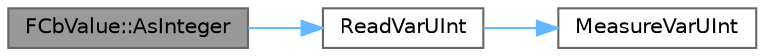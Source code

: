 digraph "FCbValue::AsInteger"
{
 // INTERACTIVE_SVG=YES
 // LATEX_PDF_SIZE
  bgcolor="transparent";
  edge [fontname=Helvetica,fontsize=10,labelfontname=Helvetica,labelfontsize=10];
  node [fontname=Helvetica,fontsize=10,shape=box,height=0.2,width=0.4];
  rankdir="LR";
  Node1 [id="Node000001",label="FCbValue::AsInteger",height=0.2,width=0.4,color="gray40", fillcolor="grey60", style="filled", fontcolor="black",tooltip="Access as an integer, with both positive and negative values returned as unsigned."];
  Node1 -> Node2 [id="edge1_Node000001_Node000002",color="steelblue1",style="solid",tooltip=" "];
  Node2 [id="Node000002",label="ReadVarUInt",height=0.2,width=0.4,color="grey40", fillcolor="white", style="filled",URL="$df/da5/VarInt_8h.html#aa309be035ad140b3f51ce0fdaabae455",tooltip="Read a variable-length unsigned integer."];
  Node2 -> Node3 [id="edge2_Node000002_Node000003",color="steelblue1",style="solid",tooltip=" "];
  Node3 [id="Node000003",label="MeasureVarUInt",height=0.2,width=0.4,color="grey40", fillcolor="white", style="filled",URL="$df/da5/VarInt_8h.html#a6a7806d080caa996deb9ae7994f53a79",tooltip="Measure the length in bytes (1-9) of an encoded variable-length integer."];
}
